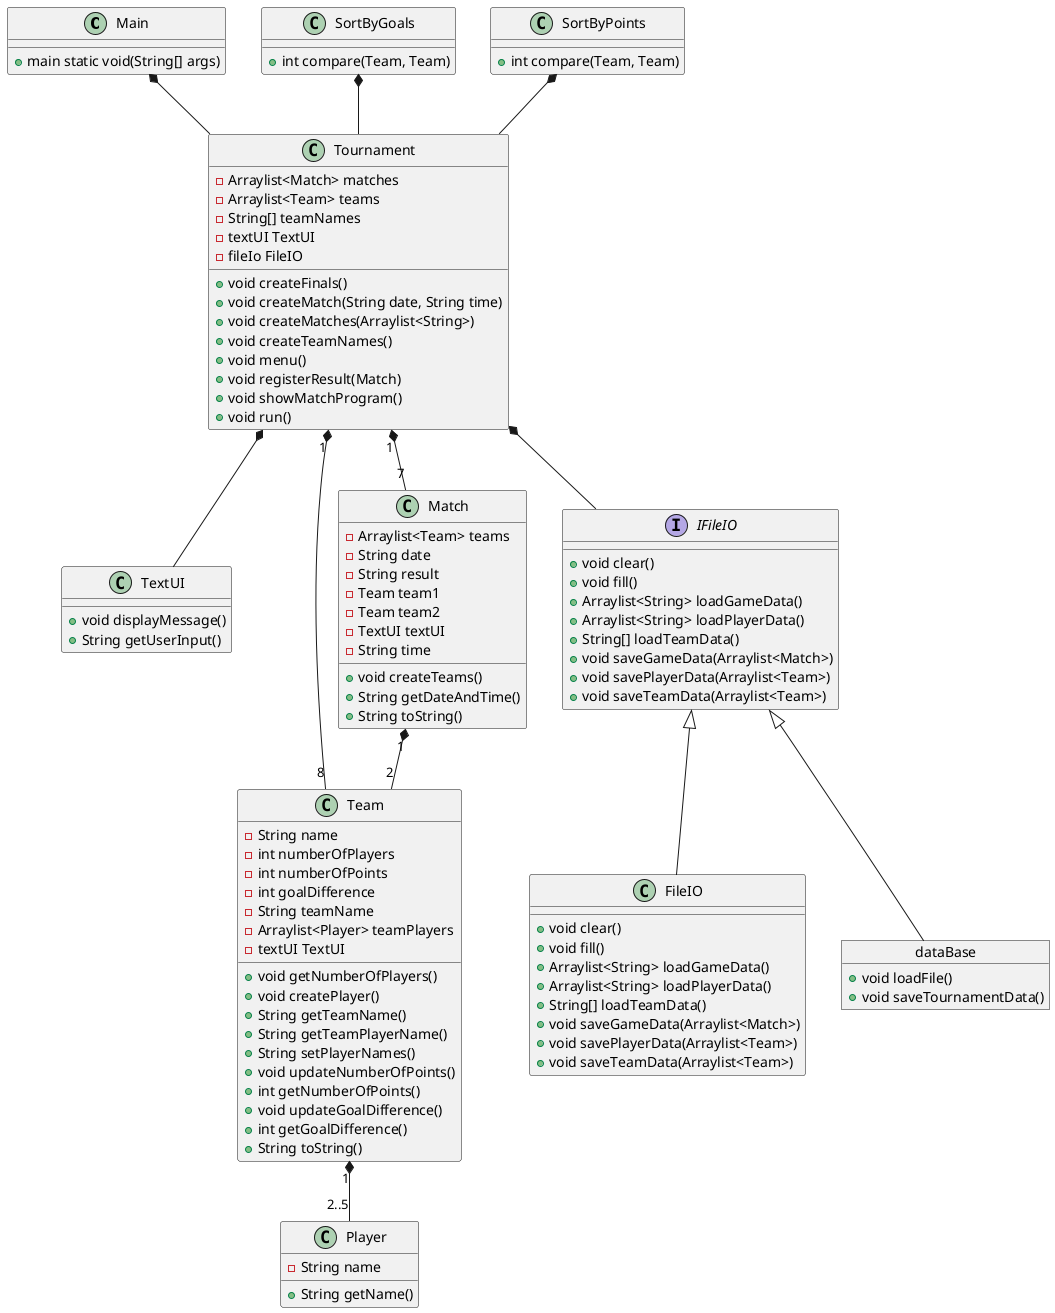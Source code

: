 @startuml
class Main
class TextUI
class FileIO
class Team
class Match
class Tournament
class Player
class SortByGoals
class SortByPoints
interface IFileIO
object dataBase

Main : +main static void(String[] args)


IFileIO : + void clear()
IFileIO : + void fill()
IFileIO : + Arraylist<String> loadGameData()
IFileIO : + Arraylist<String> loadPlayerData()
IFileIO : + String[] loadTeamData()
IFileIO : + void saveGameData(Arraylist<Match>)
IFileIO : + void savePlayerData(Arraylist<Team>)
IFileIO : + void saveTeamData(Arraylist<Team>)

FileIO : + void clear()
FileIO : + void fill()
FileIO : + Arraylist<String> loadGameData()
FileIO : + Arraylist<String> loadPlayerData()
FileIO : + String[] loadTeamData()
FileIO : + void saveGameData(Arraylist<Match>)
FileIO : + void savePlayerData(Arraylist<Team>)
FileIO : + void saveTeamData(Arraylist<Team>)


dataBase : + void loadFile()
dataBase : + void saveTournamentData()

TextUI : + void displayMessage()
TextUI : + String getUserInput()


Team : -String name
Team : -int numberOfPlayers
Team : -int numberOfPoints
Team : -int goalDifference
Team : -String teamName
Team : -Arraylist<Player> teamPlayers
Team : -textUI TextUI
Team : +void getNumberOfPlayers()
Team : +void createPlayer()
Team : +String getTeamName()
Team : +String getTeamPlayerName()
Team : +String setPlayerNames()
Team : +void updateNumberOfPoints()
Team : +int getNumberOfPoints()
Team : +void updateGoalDifference()
Team : +int getGoalDifference()
Team : +String toString()


Match : -Arraylist<Team> teams
Match : -String date
Match : -String result
Match : -Team team1
Match : -Team team2
Match : -TextUI textUI
Match : -String time
Match : +void createTeams()
Match : +String getDateAndTime()
Match : +String toString()


Tournament : -Arraylist<Match> matches
Tournament : -Arraylist<Team> teams
Tournament : -String[] teamNames
Tournament : -textUI TextUI
Tournament : -fileIo FileIO
Tournament : +void createFinals()
Tournament : +void createMatch(String date, String time)
Tournament : +void createMatches(Arraylist<String>)
Tournament : +void createTeamNames()
Tournament : +void menu()
Tournament : +void registerResult(Match)
Tournament : +void showMatchProgram()
Tournament : +void run()


Player : -String name
Player : +String getName()

SortByGoals : +int compare(Team, Team)

SortByPoints : +int compare(Team, Team)

Main *-- Tournament

IFileIO <|-- FileIO
IFileIO <|-- dataBase

Tournament *-- IFileIO
Tournament *--TextUI
Tournament "1" *-- "7" Match
Tournament "1" *-- "8" Team

Match "1" *-- "2" Team

Team "1" *-- "2..5" Player

SortByGoals *-- Tournament

SortByPoints *-- Tournament
@enduml